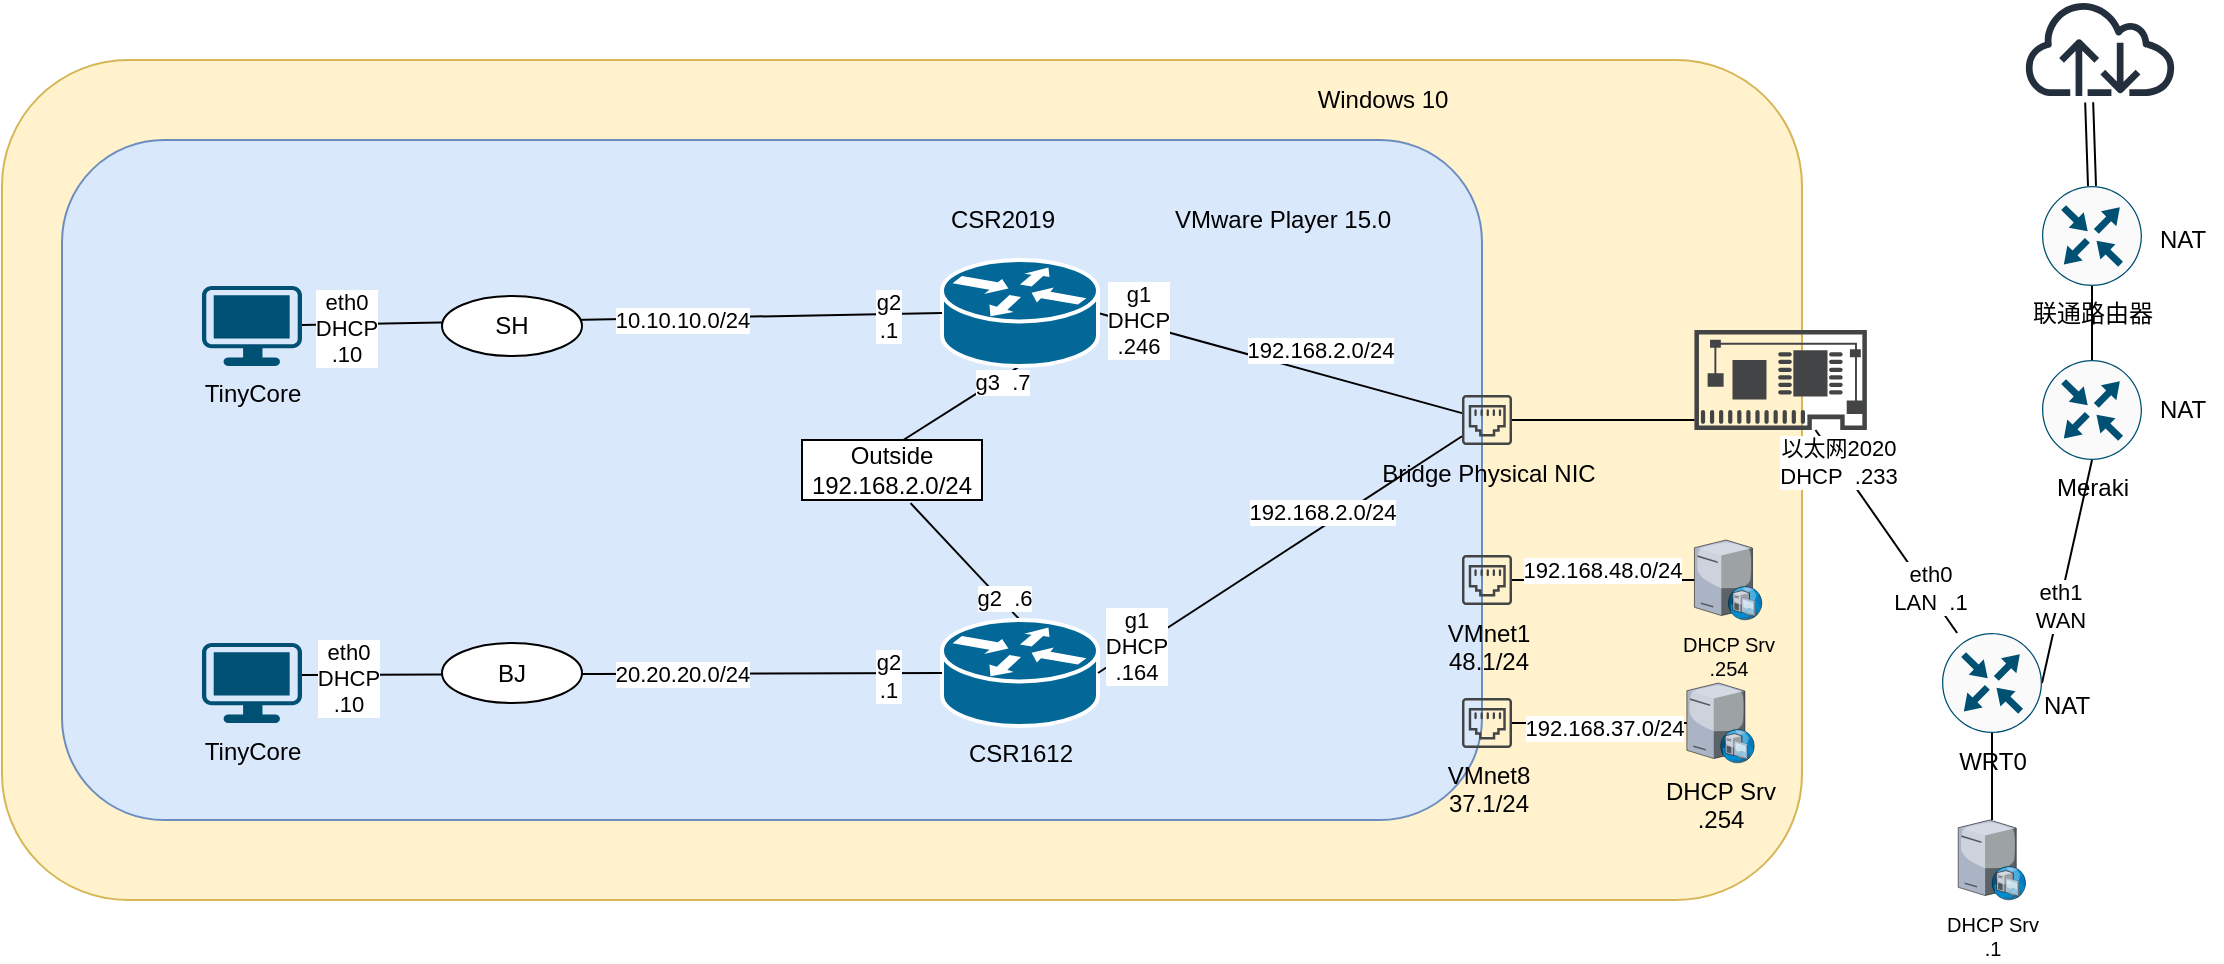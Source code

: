 <mxfile version="15.8.6" type="github">
  <diagram id="9yIABQzzSW3EPo3nlpqk" name="第 1 页">
    <mxGraphModel dx="1038" dy="556" grid="1" gridSize="10" guides="1" tooltips="1" connect="1" arrows="1" fold="1" page="1" pageScale="1" pageWidth="1169" pageHeight="827" math="0" shadow="0">
      <root>
        <mxCell id="0" />
        <mxCell id="1" parent="0" />
        <mxCell id="Ok2JGVrmFW1sOmzhVr70-58" value="" style="rounded=1;whiteSpace=wrap;html=1;fillColor=#fff2cc;strokeColor=#d6b656;" vertex="1" parent="1">
          <mxGeometry x="20" y="60" width="900" height="420" as="geometry" />
        </mxCell>
        <mxCell id="Ok2JGVrmFW1sOmzhVr70-55" value="" style="rounded=1;whiteSpace=wrap;html=1;fillColor=#dae8fc;strokeColor=#6c8ebf;" vertex="1" parent="1">
          <mxGeometry x="50" y="100" width="710" height="340" as="geometry" />
        </mxCell>
        <mxCell id="Ok2JGVrmFW1sOmzhVr70-4" style="edgeStyle=none;rounded=0;orthogonalLoop=1;jettySize=auto;html=1;exitX=1;exitY=0.5;exitDx=0;exitDy=0;exitPerimeter=0;endArrow=none;endFill=0;" edge="1" parent="1" source="Ok2JGVrmFW1sOmzhVr70-1" target="Ok2JGVrmFW1sOmzhVr70-63">
          <mxGeometry relative="1" as="geometry">
            <mxPoint x="740" y="265" as="targetPoint" />
          </mxGeometry>
        </mxCell>
        <mxCell id="Ok2JGVrmFW1sOmzhVr70-6" value="g1&lt;br&gt;DHCP&lt;br&gt;.246" style="edgeLabel;html=1;align=center;verticalAlign=middle;resizable=0;points=[];" vertex="1" connectable="0" parent="Ok2JGVrmFW1sOmzhVr70-4">
          <mxGeometry x="-0.789" y="2" relative="1" as="geometry">
            <mxPoint as="offset" />
          </mxGeometry>
        </mxCell>
        <mxCell id="Ok2JGVrmFW1sOmzhVr70-7" value="192.168.2.0/24" style="edgeLabel;html=1;align=center;verticalAlign=middle;resizable=0;points=[];" vertex="1" connectable="0" parent="Ok2JGVrmFW1sOmzhVr70-4">
          <mxGeometry x="0.74" relative="1" as="geometry">
            <mxPoint x="-47" y="-25" as="offset" />
          </mxGeometry>
        </mxCell>
        <mxCell id="Ok2JGVrmFW1sOmzhVr70-12" style="rounded=0;orthogonalLoop=1;jettySize=auto;html=1;exitX=0.5;exitY=1;exitDx=0;exitDy=0;exitPerimeter=0;entryX=0.563;entryY=0;entryDx=0;entryDy=0;entryPerimeter=0;endArrow=none;endFill=0;" edge="1" parent="1" source="Ok2JGVrmFW1sOmzhVr70-1" target="Ok2JGVrmFW1sOmzhVr70-11">
          <mxGeometry relative="1" as="geometry" />
        </mxCell>
        <mxCell id="Ok2JGVrmFW1sOmzhVr70-16" value="g3&amp;nbsp; .7" style="edgeLabel;html=1;align=center;verticalAlign=middle;resizable=0;points=[];" vertex="1" connectable="0" parent="Ok2JGVrmFW1sOmzhVr70-12">
          <mxGeometry x="-0.671" y="-1" relative="1" as="geometry">
            <mxPoint x="1" y="2" as="offset" />
          </mxGeometry>
        </mxCell>
        <mxCell id="Ok2JGVrmFW1sOmzhVr70-1" value="" style="shape=mxgraph.cisco.routers.router;sketch=0;html=1;pointerEvents=1;dashed=0;fillColor=#036897;strokeColor=#ffffff;strokeWidth=2;verticalLabelPosition=bottom;verticalAlign=top;align=center;outlineConnect=0;" vertex="1" parent="1">
          <mxGeometry x="490" y="160" width="78" height="53" as="geometry" />
        </mxCell>
        <mxCell id="Ok2JGVrmFW1sOmzhVr70-13" style="edgeStyle=none;rounded=0;orthogonalLoop=1;jettySize=auto;html=1;exitX=0.5;exitY=0;exitDx=0;exitDy=0;exitPerimeter=0;entryX=0.603;entryY=1.053;entryDx=0;entryDy=0;entryPerimeter=0;endArrow=none;endFill=0;" edge="1" parent="1" source="Ok2JGVrmFW1sOmzhVr70-2" target="Ok2JGVrmFW1sOmzhVr70-11">
          <mxGeometry relative="1" as="geometry" />
        </mxCell>
        <mxCell id="Ok2JGVrmFW1sOmzhVr70-15" value="g2&amp;nbsp; .6" style="edgeLabel;html=1;align=center;verticalAlign=middle;resizable=0;points=[];" vertex="1" connectable="0" parent="Ok2JGVrmFW1sOmzhVr70-13">
          <mxGeometry x="-0.58" y="1" relative="1" as="geometry">
            <mxPoint x="4" as="offset" />
          </mxGeometry>
        </mxCell>
        <mxCell id="Ok2JGVrmFW1sOmzhVr70-2" value="CSR1612" style="shape=mxgraph.cisco.routers.router;sketch=0;html=1;pointerEvents=1;dashed=0;fillColor=#036897;strokeColor=#ffffff;strokeWidth=2;verticalLabelPosition=bottom;verticalAlign=top;align=center;outlineConnect=0;" vertex="1" parent="1">
          <mxGeometry x="490" y="340" width="78" height="53" as="geometry" />
        </mxCell>
        <mxCell id="Ok2JGVrmFW1sOmzhVr70-8" style="edgeStyle=none;rounded=0;orthogonalLoop=1;jettySize=auto;html=1;exitX=1;exitY=0.5;exitDx=0;exitDy=0;exitPerimeter=0;endArrow=none;endFill=0;" edge="1" parent="1" source="Ok2JGVrmFW1sOmzhVr70-2" target="Ok2JGVrmFW1sOmzhVr70-63">
          <mxGeometry relative="1" as="geometry">
            <mxPoint x="578" y="196.5" as="sourcePoint" />
            <mxPoint x="740" y="288.037" as="targetPoint" />
          </mxGeometry>
        </mxCell>
        <mxCell id="Ok2JGVrmFW1sOmzhVr70-9" value="g1&lt;br&gt;DHCP&lt;br&gt;.164" style="edgeLabel;html=1;align=center;verticalAlign=middle;resizable=0;points=[];" vertex="1" connectable="0" parent="Ok2JGVrmFW1sOmzhVr70-8">
          <mxGeometry x="-0.789" y="2" relative="1" as="geometry">
            <mxPoint x="1" as="offset" />
          </mxGeometry>
        </mxCell>
        <mxCell id="Ok2JGVrmFW1sOmzhVr70-10" value="192.168.2.0/24" style="edgeLabel;html=1;align=center;verticalAlign=middle;resizable=0;points=[];" vertex="1" connectable="0" parent="Ok2JGVrmFW1sOmzhVr70-8">
          <mxGeometry x="0.74" relative="1" as="geometry">
            <mxPoint x="-47" y="22" as="offset" />
          </mxGeometry>
        </mxCell>
        <mxCell id="Ok2JGVrmFW1sOmzhVr70-11" value="Outside&lt;br&gt;192.168.2.0/24" style="rounded=0;whiteSpace=wrap;html=1;" vertex="1" parent="1">
          <mxGeometry x="420" y="250" width="90" height="30" as="geometry" />
        </mxCell>
        <mxCell id="Ok2JGVrmFW1sOmzhVr70-18" style="edgeStyle=none;rounded=0;orthogonalLoop=1;jettySize=auto;html=1;entryX=0;entryY=0.5;entryDx=0;entryDy=0;entryPerimeter=0;endArrow=none;endFill=0;" edge="1" parent="1" source="Ok2JGVrmFW1sOmzhVr70-17" target="Ok2JGVrmFW1sOmzhVr70-1">
          <mxGeometry relative="1" as="geometry" />
        </mxCell>
        <mxCell id="Ok2JGVrmFW1sOmzhVr70-19" value="g2&lt;br&gt;.1" style="edgeLabel;html=1;align=center;verticalAlign=middle;resizable=0;points=[];" vertex="1" connectable="0" parent="Ok2JGVrmFW1sOmzhVr70-18">
          <mxGeometry x="0.828" y="-1" relative="1" as="geometry">
            <mxPoint as="offset" />
          </mxGeometry>
        </mxCell>
        <mxCell id="Ok2JGVrmFW1sOmzhVr70-20" value="10.10.10.0/24" style="edgeLabel;html=1;align=center;verticalAlign=middle;resizable=0;points=[];" vertex="1" connectable="0" parent="Ok2JGVrmFW1sOmzhVr70-18">
          <mxGeometry x="-0.112" relative="1" as="geometry">
            <mxPoint x="48" as="offset" />
          </mxGeometry>
        </mxCell>
        <mxCell id="Ok2JGVrmFW1sOmzhVr70-25" value="eth0&lt;br&gt;DHCP&lt;br&gt;.10" style="edgeLabel;html=1;align=center;verticalAlign=middle;resizable=0;points=[];" vertex="1" connectable="0" parent="Ok2JGVrmFW1sOmzhVr70-18">
          <mxGeometry x="-0.926" y="-1" relative="1" as="geometry">
            <mxPoint x="10" as="offset" />
          </mxGeometry>
        </mxCell>
        <mxCell id="Ok2JGVrmFW1sOmzhVr70-17" value="TinyCore" style="points=[[0.03,0.03,0],[0.5,0,0],[0.97,0.03,0],[1,0.4,0],[0.97,0.745,0],[0.5,1,0],[0.03,0.745,0],[0,0.4,0]];verticalLabelPosition=bottom;sketch=0;html=1;verticalAlign=top;aspect=fixed;align=center;pointerEvents=1;shape=mxgraph.cisco19.workstation;fillColor=#005073;strokeColor=none;" vertex="1" parent="1">
          <mxGeometry x="120" y="173" width="50" height="40" as="geometry" />
        </mxCell>
        <mxCell id="Ok2JGVrmFW1sOmzhVr70-21" value="SH" style="ellipse;whiteSpace=wrap;html=1;" vertex="1" parent="1">
          <mxGeometry x="240" y="178" width="70" height="30" as="geometry" />
        </mxCell>
        <mxCell id="Ok2JGVrmFW1sOmzhVr70-29" value="TinyCore" style="points=[[0.03,0.03,0],[0.5,0,0],[0.97,0.03,0],[1,0.4,0],[0.97,0.745,0],[0.5,1,0],[0.03,0.745,0],[0,0.4,0]];verticalLabelPosition=bottom;sketch=0;html=1;verticalAlign=top;aspect=fixed;align=center;pointerEvents=1;shape=mxgraph.cisco19.workstation;fillColor=#005073;strokeColor=none;" vertex="1" parent="1">
          <mxGeometry x="120" y="351.5" width="50" height="40" as="geometry" />
        </mxCell>
        <mxCell id="Ok2JGVrmFW1sOmzhVr70-31" style="edgeStyle=none;rounded=0;orthogonalLoop=1;jettySize=auto;html=1;entryX=0;entryY=0.5;entryDx=0;entryDy=0;entryPerimeter=0;endArrow=none;endFill=0;exitX=1;exitY=0.4;exitDx=0;exitDy=0;exitPerimeter=0;" edge="1" parent="1" source="Ok2JGVrmFW1sOmzhVr70-29" target="Ok2JGVrmFW1sOmzhVr70-2">
          <mxGeometry relative="1" as="geometry">
            <mxPoint x="153.52" y="369.519" as="sourcePoint" />
            <mxPoint x="473.52" y="363.49" as="targetPoint" />
          </mxGeometry>
        </mxCell>
        <mxCell id="Ok2JGVrmFW1sOmzhVr70-32" value="g2&lt;br&gt;.1" style="edgeLabel;html=1;align=center;verticalAlign=middle;resizable=0;points=[];" vertex="1" connectable="0" parent="Ok2JGVrmFW1sOmzhVr70-31">
          <mxGeometry x="0.828" y="-1" relative="1" as="geometry">
            <mxPoint as="offset" />
          </mxGeometry>
        </mxCell>
        <mxCell id="Ok2JGVrmFW1sOmzhVr70-33" value="20.20.20.0/24" style="edgeLabel;html=1;align=center;verticalAlign=middle;resizable=0;points=[];" vertex="1" connectable="0" parent="Ok2JGVrmFW1sOmzhVr70-31">
          <mxGeometry x="-0.112" relative="1" as="geometry">
            <mxPoint x="48" as="offset" />
          </mxGeometry>
        </mxCell>
        <mxCell id="Ok2JGVrmFW1sOmzhVr70-34" value="eth0&lt;br&gt;DHCP&lt;br&gt;.10" style="edgeLabel;html=1;align=center;verticalAlign=middle;resizable=0;points=[];" vertex="1" connectable="0" parent="Ok2JGVrmFW1sOmzhVr70-31">
          <mxGeometry x="-0.926" y="-1" relative="1" as="geometry">
            <mxPoint x="11" as="offset" />
          </mxGeometry>
        </mxCell>
        <mxCell id="Ok2JGVrmFW1sOmzhVr70-30" value="BJ" style="ellipse;whiteSpace=wrap;html=1;" vertex="1" parent="1">
          <mxGeometry x="240" y="351.5" width="70" height="30" as="geometry" />
        </mxCell>
        <mxCell id="Ok2JGVrmFW1sOmzhVr70-37" value="CSR2019" style="text;html=1;resizable=0;autosize=1;align=center;verticalAlign=middle;points=[];fillColor=none;strokeColor=none;rounded=0;" vertex="1" parent="1">
          <mxGeometry x="485" y="130" width="70" height="20" as="geometry" />
        </mxCell>
        <mxCell id="Ok2JGVrmFW1sOmzhVr70-38" value="" style="sketch=0;pointerEvents=1;shadow=0;dashed=0;html=1;strokeColor=none;fillColor=#434445;aspect=fixed;labelPosition=center;verticalLabelPosition=bottom;verticalAlign=top;align=center;outlineConnect=0;shape=mxgraph.vvd.physical_network_adapter;" vertex="1" parent="1">
          <mxGeometry x="866.22" y="195" width="86.21" height="50" as="geometry" />
        </mxCell>
        <mxCell id="Ok2JGVrmFW1sOmzhVr70-48" style="edgeStyle=none;rounded=0;orthogonalLoop=1;jettySize=auto;html=1;exitX=0.5;exitY=1;exitDx=0;exitDy=0;exitPerimeter=0;entryX=1;entryY=0.5;entryDx=0;entryDy=0;entryPerimeter=0;endArrow=none;endFill=0;" edge="1" parent="1" source="Ok2JGVrmFW1sOmzhVr70-41" target="Ok2JGVrmFW1sOmzhVr70-47">
          <mxGeometry relative="1" as="geometry" />
        </mxCell>
        <mxCell id="Ok2JGVrmFW1sOmzhVr70-50" value="eth1&lt;br&gt;WAN" style="edgeLabel;html=1;align=center;verticalAlign=middle;resizable=0;points=[];" vertex="1" connectable="0" parent="Ok2JGVrmFW1sOmzhVr70-48">
          <mxGeometry x="0.783" y="-1" relative="1" as="geometry">
            <mxPoint x="7" y="-27" as="offset" />
          </mxGeometry>
        </mxCell>
        <mxCell id="Ok2JGVrmFW1sOmzhVr70-41" value="Meraki" style="sketch=0;points=[[0.5,0,0],[1,0.5,0],[0.5,1,0],[0,0.5,0],[0.145,0.145,0],[0.856,0.145,0],[0.855,0.856,0],[0.145,0.855,0]];verticalLabelPosition=bottom;html=1;verticalAlign=top;aspect=fixed;align=center;pointerEvents=1;shape=mxgraph.cisco19.rect;prIcon=router;fillColor=#FAFAFA;strokeColor=#005073;" vertex="1" parent="1">
          <mxGeometry x="1040" y="210" width="50" height="50" as="geometry" />
        </mxCell>
        <mxCell id="Ok2JGVrmFW1sOmzhVr70-44" style="edgeStyle=none;shape=link;rounded=0;orthogonalLoop=1;jettySize=auto;html=1;exitX=0.5;exitY=0;exitDx=0;exitDy=0;exitPerimeter=0;entryX=0.427;entryY=1.067;entryDx=0;entryDy=0;entryPerimeter=0;endArrow=none;endFill=0;" edge="1" parent="1" source="Ok2JGVrmFW1sOmzhVr70-42" target="Ok2JGVrmFW1sOmzhVr70-43">
          <mxGeometry relative="1" as="geometry" />
        </mxCell>
        <mxCell id="Ok2JGVrmFW1sOmzhVr70-46" style="edgeStyle=none;rounded=0;orthogonalLoop=1;jettySize=auto;html=1;exitX=0.5;exitY=1;exitDx=0;exitDy=0;exitPerimeter=0;entryX=0.5;entryY=0;entryDx=0;entryDy=0;entryPerimeter=0;endArrow=none;endFill=0;" edge="1" parent="1" source="Ok2JGVrmFW1sOmzhVr70-42" target="Ok2JGVrmFW1sOmzhVr70-41">
          <mxGeometry relative="1" as="geometry" />
        </mxCell>
        <mxCell id="Ok2JGVrmFW1sOmzhVr70-42" value="联通路由器" style="sketch=0;points=[[0.5,0,0],[1,0.5,0],[0.5,1,0],[0,0.5,0],[0.145,0.145,0],[0.856,0.145,0],[0.855,0.856,0],[0.145,0.855,0]];verticalLabelPosition=bottom;html=1;verticalAlign=top;aspect=fixed;align=center;pointerEvents=1;shape=mxgraph.cisco19.rect;prIcon=router;fillColor=#FAFAFA;strokeColor=#005073;" vertex="1" parent="1">
          <mxGeometry x="1040" y="123" width="50" height="50" as="geometry" />
        </mxCell>
        <mxCell id="Ok2JGVrmFW1sOmzhVr70-43" value="" style="sketch=0;outlineConnect=0;fontColor=#232F3E;gradientColor=none;fillColor=#232F3D;strokeColor=none;dashed=0;verticalLabelPosition=bottom;verticalAlign=top;align=center;html=1;fontSize=12;fontStyle=0;aspect=fixed;pointerEvents=1;shape=mxgraph.aws4.internet;" vertex="1" parent="1">
          <mxGeometry x="1030" y="30" width="78" height="48" as="geometry" />
        </mxCell>
        <mxCell id="Ok2JGVrmFW1sOmzhVr70-49" style="edgeStyle=none;rounded=0;orthogonalLoop=1;jettySize=auto;html=1;endArrow=none;endFill=0;" edge="1" parent="1" source="Ok2JGVrmFW1sOmzhVr70-47" target="Ok2JGVrmFW1sOmzhVr70-38">
          <mxGeometry relative="1" as="geometry" />
        </mxCell>
        <mxCell id="Ok2JGVrmFW1sOmzhVr70-51" value="eth0&lt;br&gt;LAN&amp;nbsp; .1" style="edgeLabel;html=1;align=center;verticalAlign=middle;resizable=0;points=[];" vertex="1" connectable="0" parent="Ok2JGVrmFW1sOmzhVr70-49">
          <mxGeometry x="-0.632" y="1" relative="1" as="geometry">
            <mxPoint y="-4" as="offset" />
          </mxGeometry>
        </mxCell>
        <mxCell id="Ok2JGVrmFW1sOmzhVr70-60" value="以太网2020&lt;br&gt;DHCP&amp;nbsp; .233" style="edgeLabel;html=1;align=center;verticalAlign=middle;resizable=0;points=[];" vertex="1" connectable="0" parent="Ok2JGVrmFW1sOmzhVr70-49">
          <mxGeometry x="0.683" relative="1" as="geometry">
            <mxPoint as="offset" />
          </mxGeometry>
        </mxCell>
        <mxCell id="Ok2JGVrmFW1sOmzhVr70-76" style="edgeStyle=none;rounded=0;orthogonalLoop=1;jettySize=auto;html=1;fontSize=10;endArrow=none;endFill=0;" edge="1" parent="1" source="Ok2JGVrmFW1sOmzhVr70-47" target="Ok2JGVrmFW1sOmzhVr70-75">
          <mxGeometry relative="1" as="geometry" />
        </mxCell>
        <mxCell id="Ok2JGVrmFW1sOmzhVr70-47" value="WRT0" style="sketch=0;points=[[0.5,0,0],[1,0.5,0],[0.5,1,0],[0,0.5,0],[0.145,0.145,0],[0.856,0.145,0],[0.855,0.856,0],[0.145,0.855,0]];verticalLabelPosition=bottom;html=1;verticalAlign=top;aspect=fixed;align=center;pointerEvents=1;shape=mxgraph.cisco19.rect;prIcon=router;fillColor=#FAFAFA;strokeColor=#005073;" vertex="1" parent="1">
          <mxGeometry x="990" y="346.5" width="50" height="50" as="geometry" />
        </mxCell>
        <mxCell id="Ok2JGVrmFW1sOmzhVr70-52" value="NAT" style="text;html=1;resizable=0;autosize=1;align=center;verticalAlign=middle;points=[];fillColor=none;strokeColor=none;rounded=0;" vertex="1" parent="1">
          <mxGeometry x="1031.89" y="373" width="40" height="20" as="geometry" />
        </mxCell>
        <mxCell id="Ok2JGVrmFW1sOmzhVr70-53" value="NAT" style="text;html=1;resizable=0;autosize=1;align=center;verticalAlign=middle;points=[];fillColor=none;strokeColor=none;rounded=0;" vertex="1" parent="1">
          <mxGeometry x="1090" y="225" width="40" height="20" as="geometry" />
        </mxCell>
        <mxCell id="Ok2JGVrmFW1sOmzhVr70-54" value="NAT" style="text;html=1;resizable=0;autosize=1;align=center;verticalAlign=middle;points=[];fillColor=none;strokeColor=none;rounded=0;" vertex="1" parent="1">
          <mxGeometry x="1090" y="140" width="40" height="20" as="geometry" />
        </mxCell>
        <mxCell id="Ok2JGVrmFW1sOmzhVr70-56" value="VMware Player 15.0" style="text;html=1;resizable=0;autosize=1;align=center;verticalAlign=middle;points=[];fillColor=none;strokeColor=none;rounded=0;" vertex="1" parent="1">
          <mxGeometry x="600" y="130" width="120" height="20" as="geometry" />
        </mxCell>
        <mxCell id="Ok2JGVrmFW1sOmzhVr70-59" value="Windows 10" style="text;html=1;resizable=0;autosize=1;align=center;verticalAlign=middle;points=[];fillColor=none;strokeColor=none;rounded=0;" vertex="1" parent="1">
          <mxGeometry x="670" y="70" width="80" height="20" as="geometry" />
        </mxCell>
        <mxCell id="Ok2JGVrmFW1sOmzhVr70-72" style="edgeStyle=none;rounded=0;orthogonalLoop=1;jettySize=auto;html=1;endArrow=none;endFill=0;" edge="1" parent="1" source="Ok2JGVrmFW1sOmzhVr70-61" target="Ok2JGVrmFW1sOmzhVr70-71">
          <mxGeometry relative="1" as="geometry" />
        </mxCell>
        <mxCell id="Ok2JGVrmFW1sOmzhVr70-61" value="VMnet1&lt;br&gt;48.1/24" style="sketch=0;pointerEvents=1;shadow=0;dashed=0;html=1;strokeColor=none;fillColor=#434445;aspect=fixed;labelPosition=center;verticalLabelPosition=bottom;verticalAlign=top;align=center;outlineConnect=0;shape=mxgraph.vvd.ethernet_port;" vertex="1" parent="1">
          <mxGeometry x="750" y="307.5" width="25" height="25" as="geometry" />
        </mxCell>
        <mxCell id="Ok2JGVrmFW1sOmzhVr70-66" style="edgeStyle=none;rounded=0;orthogonalLoop=1;jettySize=auto;html=1;endArrow=none;endFill=0;" edge="1" parent="1" source="Ok2JGVrmFW1sOmzhVr70-62" target="Ok2JGVrmFW1sOmzhVr70-65">
          <mxGeometry relative="1" as="geometry" />
        </mxCell>
        <mxCell id="Ok2JGVrmFW1sOmzhVr70-67" value="192.168.37.0/24" style="edgeLabel;html=1;align=center;verticalAlign=middle;resizable=0;points=[];" vertex="1" connectable="0" parent="Ok2JGVrmFW1sOmzhVr70-66">
          <mxGeometry x="0.338" relative="1" as="geometry">
            <mxPoint x="-13" y="2" as="offset" />
          </mxGeometry>
        </mxCell>
        <mxCell id="Ok2JGVrmFW1sOmzhVr70-62" value="VMnet8&lt;br&gt;37.1/24" style="sketch=0;pointerEvents=1;shadow=0;dashed=0;html=1;strokeColor=none;fillColor=#434445;aspect=fixed;labelPosition=center;verticalLabelPosition=bottom;verticalAlign=top;align=center;outlineConnect=0;shape=mxgraph.vvd.ethernet_port;" vertex="1" parent="1">
          <mxGeometry x="750" y="379" width="25" height="25" as="geometry" />
        </mxCell>
        <mxCell id="Ok2JGVrmFW1sOmzhVr70-64" style="edgeStyle=none;rounded=0;orthogonalLoop=1;jettySize=auto;html=1;endArrow=none;endFill=0;" edge="1" parent="1" source="Ok2JGVrmFW1sOmzhVr70-63">
          <mxGeometry relative="1" as="geometry">
            <mxPoint x="866.22" y="240" as="targetPoint" />
          </mxGeometry>
        </mxCell>
        <mxCell id="Ok2JGVrmFW1sOmzhVr70-63" value="Bridge Physical NIC" style="sketch=0;pointerEvents=1;shadow=0;dashed=0;html=1;strokeColor=none;fillColor=#434445;aspect=fixed;labelPosition=center;verticalLabelPosition=bottom;verticalAlign=top;align=center;outlineConnect=0;shape=mxgraph.vvd.ethernet_port;" vertex="1" parent="1">
          <mxGeometry x="750" y="227.5" width="25" height="25" as="geometry" />
        </mxCell>
        <mxCell id="Ok2JGVrmFW1sOmzhVr70-65" value="DHCP Srv&lt;br&gt;.254" style="verticalLabelPosition=bottom;sketch=0;aspect=fixed;html=1;verticalAlign=top;strokeColor=none;align=center;outlineConnect=0;shape=mxgraph.citrix.dhcp_server;" vertex="1" parent="1">
          <mxGeometry x="862.43" y="371.5" width="33.78" height="40" as="geometry" />
        </mxCell>
        <mxCell id="Ok2JGVrmFW1sOmzhVr70-68" value="192.168.48.0/24" style="edgeLabel;html=1;align=center;verticalAlign=middle;resizable=0;points=[];" vertex="1" connectable="0" parent="1">
          <mxGeometry x="820" y="404" as="geometry">
            <mxPoint y="-89" as="offset" />
          </mxGeometry>
        </mxCell>
        <mxCell id="Ok2JGVrmFW1sOmzhVr70-71" value="DHCP Srv&lt;br style=&quot;font-size: 10px;&quot;&gt;.254" style="verticalLabelPosition=bottom;sketch=0;aspect=fixed;html=1;verticalAlign=top;strokeColor=none;align=center;outlineConnect=0;shape=mxgraph.citrix.dhcp_server;fontSize=10;" vertex="1" parent="1">
          <mxGeometry x="866.22" y="300" width="33.78" height="40" as="geometry" />
        </mxCell>
        <mxCell id="Ok2JGVrmFW1sOmzhVr70-75" value="DHCP Srv&lt;br style=&quot;font-size: 10px&quot;&gt;.1" style="verticalLabelPosition=bottom;sketch=0;aspect=fixed;html=1;verticalAlign=top;strokeColor=none;align=center;outlineConnect=0;shape=mxgraph.citrix.dhcp_server;fontSize=10;" vertex="1" parent="1">
          <mxGeometry x="998.11" y="440" width="33.78" height="40" as="geometry" />
        </mxCell>
      </root>
    </mxGraphModel>
  </diagram>
</mxfile>
